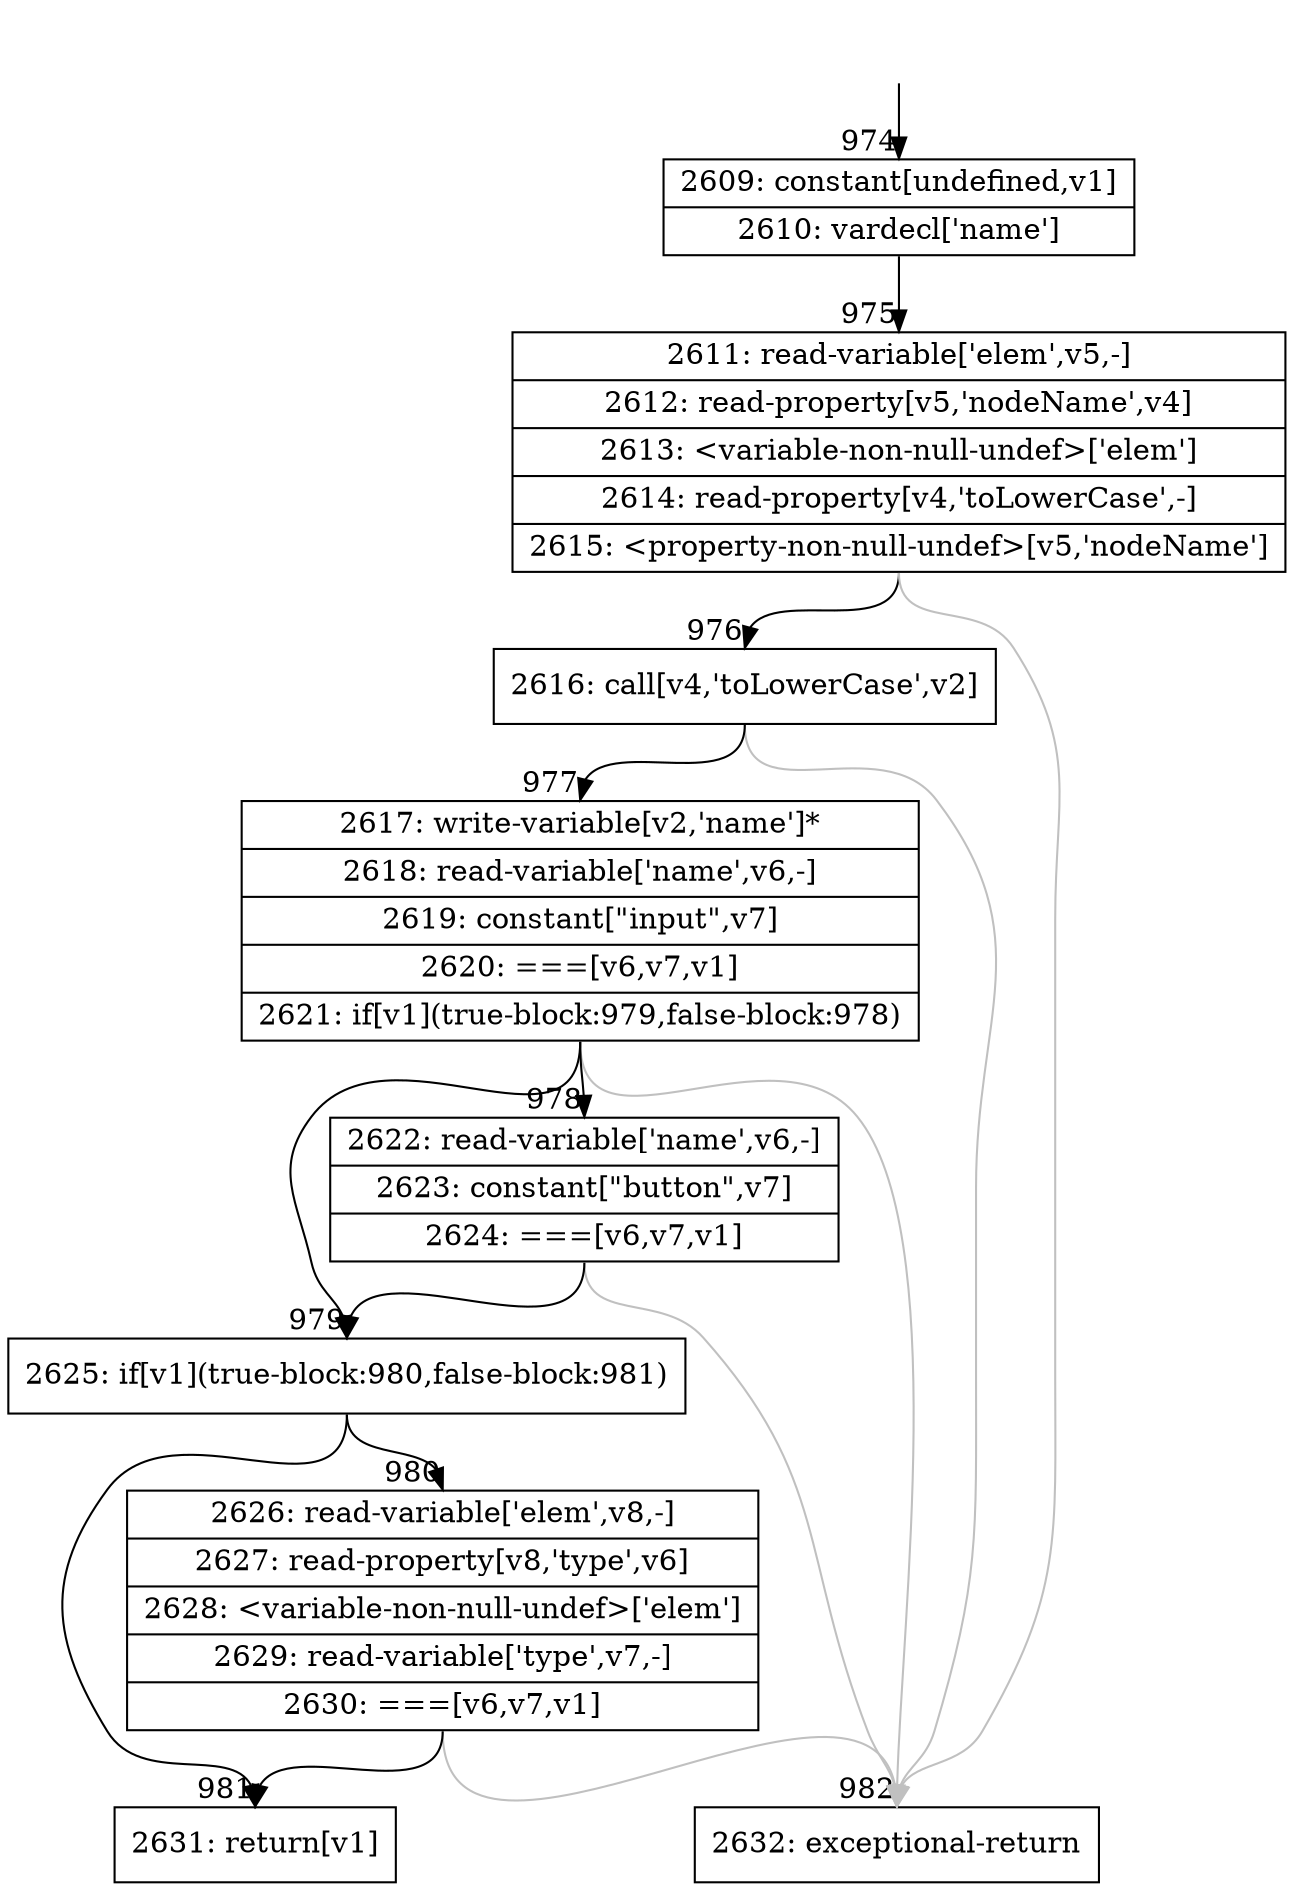digraph {
rankdir="TD"
BB_entry70[shape=none,label=""];
BB_entry70 -> BB974 [tailport=s, headport=n, headlabel="    974"]
BB974 [shape=record label="{2609: constant[undefined,v1]|2610: vardecl['name']}" ] 
BB974 -> BB975 [tailport=s, headport=n, headlabel="      975"]
BB975 [shape=record label="{2611: read-variable['elem',v5,-]|2612: read-property[v5,'nodeName',v4]|2613: \<variable-non-null-undef\>['elem']|2614: read-property[v4,'toLowerCase',-]|2615: \<property-non-null-undef\>[v5,'nodeName']}" ] 
BB975 -> BB976 [tailport=s, headport=n, headlabel="      976"]
BB975 -> BB982 [tailport=s, headport=n, color=gray, headlabel="      982"]
BB976 [shape=record label="{2616: call[v4,'toLowerCase',v2]}" ] 
BB976 -> BB977 [tailport=s, headport=n, headlabel="      977"]
BB976 -> BB982 [tailport=s, headport=n, color=gray]
BB977 [shape=record label="{2617: write-variable[v2,'name']*|2618: read-variable['name',v6,-]|2619: constant[\"input\",v7]|2620: ===[v6,v7,v1]|2621: if[v1](true-block:979,false-block:978)}" ] 
BB977 -> BB979 [tailport=s, headport=n, headlabel="      979"]
BB977 -> BB978 [tailport=s, headport=n, headlabel="      978"]
BB977 -> BB982 [tailport=s, headport=n, color=gray]
BB978 [shape=record label="{2622: read-variable['name',v6,-]|2623: constant[\"button\",v7]|2624: ===[v6,v7,v1]}" ] 
BB978 -> BB979 [tailport=s, headport=n]
BB978 -> BB982 [tailport=s, headport=n, color=gray]
BB979 [shape=record label="{2625: if[v1](true-block:980,false-block:981)}" ] 
BB979 -> BB981 [tailport=s, headport=n, headlabel="      981"]
BB979 -> BB980 [tailport=s, headport=n, headlabel="      980"]
BB980 [shape=record label="{2626: read-variable['elem',v8,-]|2627: read-property[v8,'type',v6]|2628: \<variable-non-null-undef\>['elem']|2629: read-variable['type',v7,-]|2630: ===[v6,v7,v1]}" ] 
BB980 -> BB981 [tailport=s, headport=n]
BB980 -> BB982 [tailport=s, headport=n, color=gray]
BB981 [shape=record label="{2631: return[v1]}" ] 
BB982 [shape=record label="{2632: exceptional-return}" ] 
}

